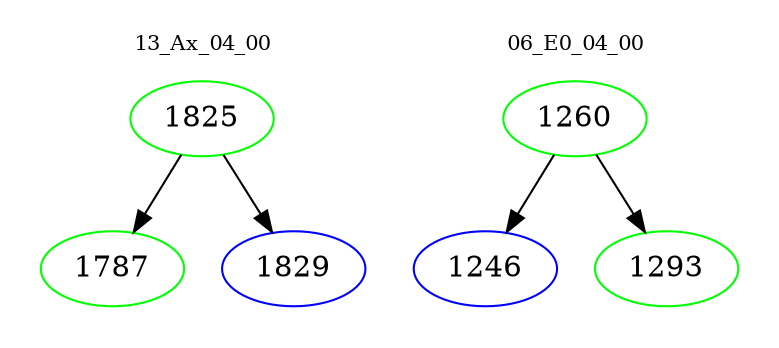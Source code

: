 digraph{
subgraph cluster_0 {
color = white
label = "13_Ax_04_00";
fontsize=10;
T0_1825 [label="1825", color="green"]
T0_1825 -> T0_1787 [color="black"]
T0_1787 [label="1787", color="green"]
T0_1825 -> T0_1829 [color="black"]
T0_1829 [label="1829", color="blue"]
}
subgraph cluster_1 {
color = white
label = "06_E0_04_00";
fontsize=10;
T1_1260 [label="1260", color="green"]
T1_1260 -> T1_1246 [color="black"]
T1_1246 [label="1246", color="blue"]
T1_1260 -> T1_1293 [color="black"]
T1_1293 [label="1293", color="green"]
}
}
